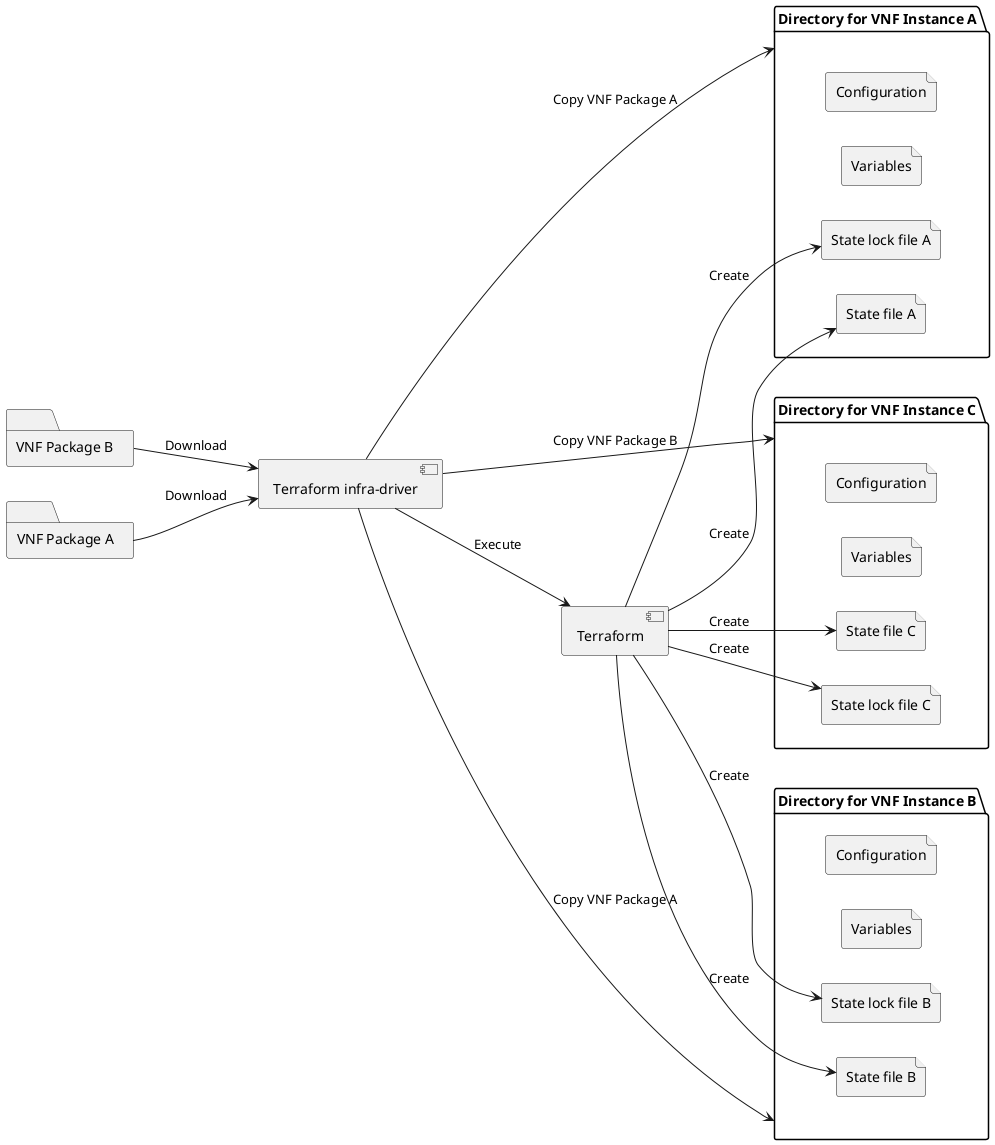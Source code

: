 @startuml

left to right direction

component "Terraform infra-driver" as tfid
folder "VNF Package A" as pkga
folder "VNF Package B" as pkgb
folder "Directory for VNF Instance A" as da {
    file "Configuration" as ca
    file "Variables" as va
    file "State file A" as statea
    file "State lock file A" as statelocka
}
folder "Directory for VNF Instance B" as db {
    file "Configuration" as cb
    file "Variables" as vb
    file "State lock file B" as statelockb
    file "State file B" as stateb
}
folder "Directory for VNF Instance C" as dc {
    file "Configuration" as cc
    file "Variables" as vc
    file "State lock file C" as statelockc
    file "State file C" as statec
}
dc -[hidden]> db
db -[hidden]> da
component "Terraform" as tf

'# Relationships
tfid -> tf: Execute
tfid <-up- pkga: Download
tfid <-up- pkgb: Download
tfid ---> da: Copy VNF Package A
tfid ---> db: Copy VNF Package A
tfid ---> dc: Copy VNF Package B
tf  --> statea: Create
tf  --> statelocka: Create
tf  --> stateb: Create
tf  --> statelockb: Create
tf  --> statec: Create
tf  --> statelockc: Create

@enduml